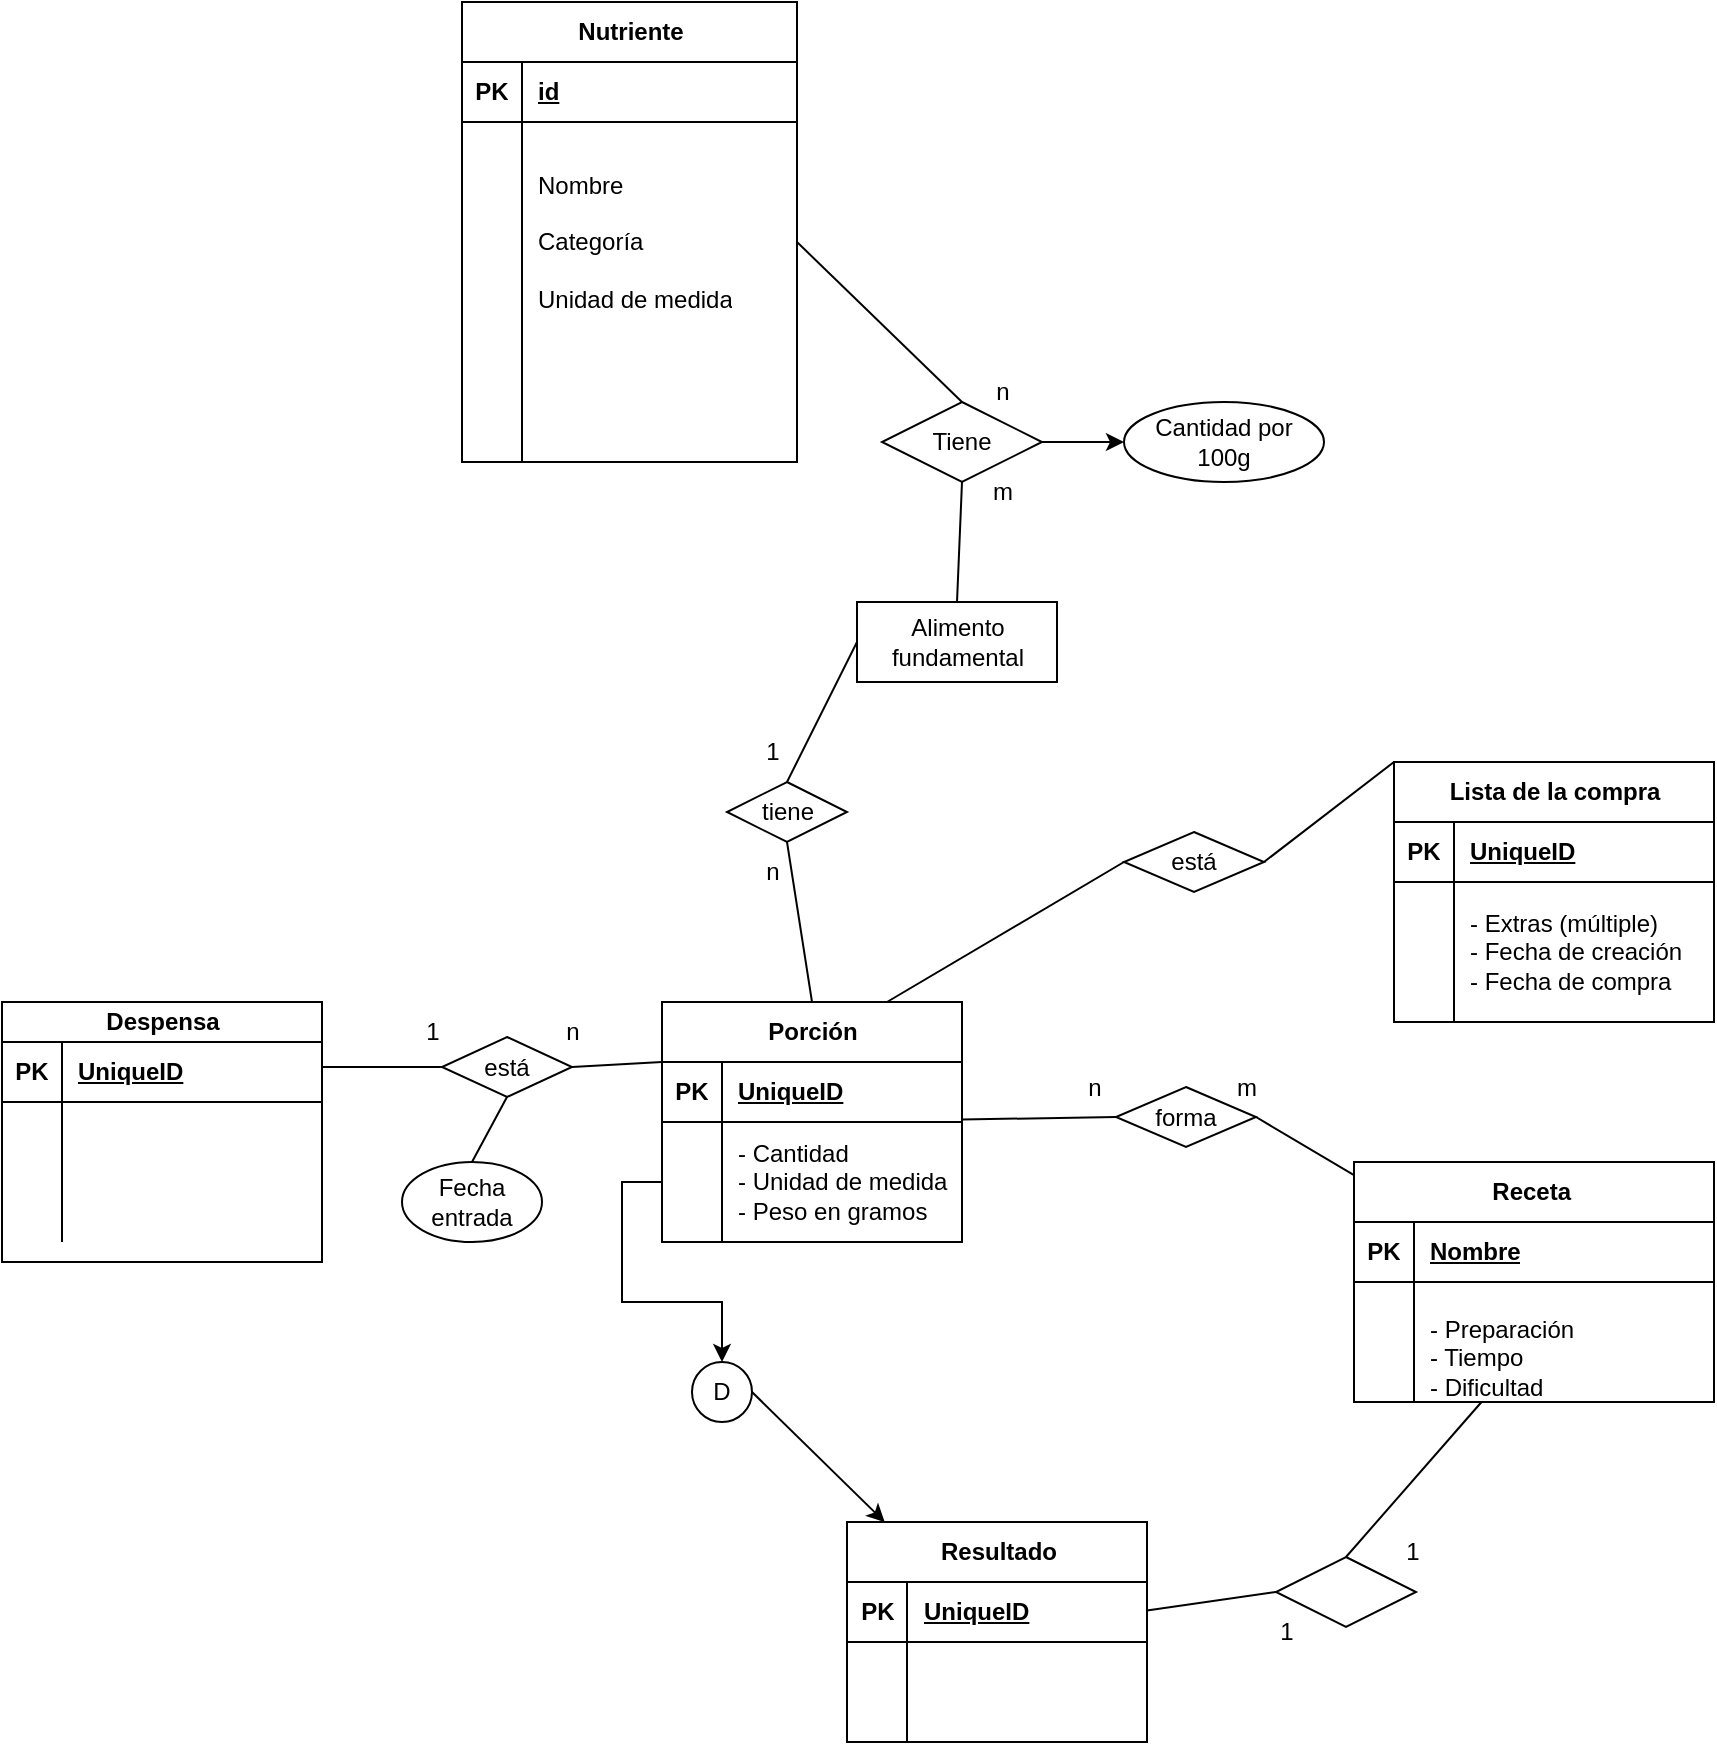 <mxfile version="22.1.5" type="device">
  <diagram name="Página-1" id="xTIrNVlSx1Ji1RsFhHm7">
    <mxGraphModel dx="1781" dy="1786" grid="1" gridSize="10" guides="1" tooltips="1" connect="1" arrows="1" fold="1" page="1" pageScale="1" pageWidth="827" pageHeight="1169" math="0" shadow="0">
      <root>
        <mxCell id="0" />
        <mxCell id="1" parent="0" />
        <mxCell id="c2drC5668DIk2M-_3hR5-20" style="rounded=0;orthogonalLoop=1;jettySize=auto;html=1;entryX=0;entryY=0.5;entryDx=0;entryDy=0;endArrow=none;endFill=0;" parent="1" source="hJ4_n9fYIYqjUkPoMNpg-66" target="c2drC5668DIk2M-_3hR5-19" edge="1">
          <mxGeometry relative="1" as="geometry" />
        </mxCell>
        <mxCell id="c2drC5668DIk2M-_3hR5-34" style="rounded=0;orthogonalLoop=1;jettySize=auto;html=1;exitX=0.5;exitY=0;exitDx=0;exitDy=0;entryX=0.5;entryY=1;entryDx=0;entryDy=0;endArrow=none;endFill=0;" parent="1" source="c2drC5668DIk2M-_3hR5-1" target="c2drC5668DIk2M-_3hR5-6" edge="1">
          <mxGeometry relative="1" as="geometry" />
        </mxCell>
        <mxCell id="hJ4_n9fYIYqjUkPoMNpg-89" style="rounded=0;orthogonalLoop=1;jettySize=auto;html=1;exitX=0;exitY=0.5;exitDx=0;exitDy=0;entryX=0.5;entryY=0;entryDx=0;entryDy=0;endArrow=none;endFill=0;" parent="1" source="c2drC5668DIk2M-_3hR5-1" target="hJ4_n9fYIYqjUkPoMNpg-88" edge="1">
          <mxGeometry relative="1" as="geometry" />
        </mxCell>
        <mxCell id="c2drC5668DIk2M-_3hR5-1" value="Alimento fundamental" style="whiteSpace=wrap;html=1;align=center;" parent="1" vertex="1">
          <mxGeometry x="257.5" y="180" width="100" height="40" as="geometry" />
        </mxCell>
        <mxCell id="Ia-MXTWX2ccG5Ajcz-1V-3" style="edgeStyle=orthogonalEdgeStyle;rounded=0;orthogonalLoop=1;jettySize=auto;html=1;exitX=1;exitY=0.5;exitDx=0;exitDy=0;" parent="1" source="c2drC5668DIk2M-_3hR5-6" target="Ia-MXTWX2ccG5Ajcz-1V-2" edge="1">
          <mxGeometry relative="1" as="geometry" />
        </mxCell>
        <mxCell id="c2drC5668DIk2M-_3hR5-6" value="Tiene" style="shape=rhombus;perimeter=rhombusPerimeter;whiteSpace=wrap;html=1;align=center;" parent="1" vertex="1">
          <mxGeometry x="270" y="80" width="80" height="40" as="geometry" />
        </mxCell>
        <mxCell id="c2drC5668DIk2M-_3hR5-10" value="n" style="text;html=1;align=center;verticalAlign=middle;resizable=0;points=[];autosize=1;strokeColor=none;fillColor=none;" parent="1" vertex="1">
          <mxGeometry x="315" y="60" width="30" height="30" as="geometry" />
        </mxCell>
        <mxCell id="c2drC5668DIk2M-_3hR5-11" value="m" style="text;html=1;align=center;verticalAlign=middle;resizable=0;points=[];autosize=1;strokeColor=none;fillColor=none;" parent="1" vertex="1">
          <mxGeometry x="315" y="110" width="30" height="30" as="geometry" />
        </mxCell>
        <mxCell id="c2drC5668DIk2M-_3hR5-21" style="rounded=0;orthogonalLoop=1;jettySize=auto;html=1;exitX=1;exitY=0.5;exitDx=0;exitDy=0;endArrow=none;endFill=0;" parent="1" source="c2drC5668DIk2M-_3hR5-19" target="hJ4_n9fYIYqjUkPoMNpg-53" edge="1">
          <mxGeometry relative="1" as="geometry">
            <mxPoint x="476" y="455" as="targetPoint" />
          </mxGeometry>
        </mxCell>
        <mxCell id="c2drC5668DIk2M-_3hR5-19" value="forma" style="shape=rhombus;perimeter=rhombusPerimeter;whiteSpace=wrap;html=1;align=center;" parent="1" vertex="1">
          <mxGeometry x="387" y="422.5" width="70" height="30" as="geometry" />
        </mxCell>
        <mxCell id="c2drC5668DIk2M-_3hR5-22" value="n" style="text;html=1;align=center;verticalAlign=middle;resizable=0;points=[];autosize=1;strokeColor=none;fillColor=none;" parent="1" vertex="1">
          <mxGeometry x="361" y="407.5" width="30" height="30" as="geometry" />
        </mxCell>
        <mxCell id="c2drC5668DIk2M-_3hR5-23" value="m" style="text;html=1;align=center;verticalAlign=middle;resizable=0;points=[];autosize=1;strokeColor=none;fillColor=none;" parent="1" vertex="1">
          <mxGeometry x="437" y="407.5" width="30" height="30" as="geometry" />
        </mxCell>
        <mxCell id="xt_DgVhSho2lv_pMH74G-26" style="rounded=0;orthogonalLoop=1;jettySize=auto;html=1;exitX=1;exitY=0.5;exitDx=0;exitDy=0;" parent="1" source="c2drC5668DIk2M-_3hR5-41" target="xt_DgVhSho2lv_pMH74G-19" edge="1">
          <mxGeometry relative="1" as="geometry" />
        </mxCell>
        <mxCell id="c2drC5668DIk2M-_3hR5-41" value="D" style="ellipse;whiteSpace=wrap;html=1;align=center;" parent="1" vertex="1">
          <mxGeometry x="175" y="560" width="30" height="30" as="geometry" />
        </mxCell>
        <mxCell id="xt_DgVhSho2lv_pMH74G-1" style="rounded=0;orthogonalLoop=1;jettySize=auto;html=1;exitX=0;exitY=0.5;exitDx=0;exitDy=0;entryX=0.75;entryY=0;entryDx=0;entryDy=0;endArrow=none;endFill=0;" parent="1" source="c2drC5668DIk2M-_3hR5-45" target="hJ4_n9fYIYqjUkPoMNpg-66" edge="1">
          <mxGeometry relative="1" as="geometry" />
        </mxCell>
        <mxCell id="xt_DgVhSho2lv_pMH74G-2" style="rounded=0;orthogonalLoop=1;jettySize=auto;html=1;exitX=1;exitY=0.5;exitDx=0;exitDy=0;entryX=0;entryY=0;entryDx=0;entryDy=0;endArrow=none;endFill=0;" parent="1" source="c2drC5668DIk2M-_3hR5-45" target="xt_DgVhSho2lv_pMH74G-10" edge="1">
          <mxGeometry relative="1" as="geometry">
            <mxPoint x="485.0" y="290" as="sourcePoint" />
            <mxPoint x="470" y="360" as="targetPoint" />
          </mxGeometry>
        </mxCell>
        <mxCell id="c2drC5668DIk2M-_3hR5-45" value="está" style="shape=rhombus;perimeter=rhombusPerimeter;whiteSpace=wrap;html=1;align=center;" parent="1" vertex="1">
          <mxGeometry x="391" y="295" width="70" height="30" as="geometry" />
        </mxCell>
        <mxCell id="c2drC5668DIk2M-_3hR5-82" style="rounded=0;orthogonalLoop=1;jettySize=auto;html=1;entryX=0;entryY=0.5;entryDx=0;entryDy=0;endArrow=none;endFill=0;" parent="1" source="xt_DgVhSho2lv_pMH74G-19" target="c2drC5668DIk2M-_3hR5-81" edge="1">
          <mxGeometry relative="1" as="geometry">
            <mxPoint x="252.5" y="640" as="sourcePoint" />
          </mxGeometry>
        </mxCell>
        <mxCell id="c2drC5668DIk2M-_3hR5-81" value="" style="shape=rhombus;perimeter=rhombusPerimeter;whiteSpace=wrap;html=1;align=center;" parent="1" vertex="1">
          <mxGeometry x="467" y="657.5" width="70" height="35" as="geometry" />
        </mxCell>
        <mxCell id="hJ4_n9fYIYqjUkPoMNpg-20" value="Nutriente" style="shape=table;startSize=30;container=1;collapsible=1;childLayout=tableLayout;fixedRows=1;rowLines=0;fontStyle=1;align=center;resizeLast=1;html=1;" parent="1" vertex="1">
          <mxGeometry x="60" y="-120" width="167.5" height="230" as="geometry" />
        </mxCell>
        <mxCell id="hJ4_n9fYIYqjUkPoMNpg-21" value="" style="shape=tableRow;horizontal=0;startSize=0;swimlaneHead=0;swimlaneBody=0;fillColor=none;collapsible=0;dropTarget=0;points=[[0,0.5],[1,0.5]];portConstraint=eastwest;top=0;left=0;right=0;bottom=1;" parent="hJ4_n9fYIYqjUkPoMNpg-20" vertex="1">
          <mxGeometry y="30" width="167.5" height="30" as="geometry" />
        </mxCell>
        <mxCell id="hJ4_n9fYIYqjUkPoMNpg-22" value="PK" style="shape=partialRectangle;connectable=0;fillColor=none;top=0;left=0;bottom=0;right=0;fontStyle=1;overflow=hidden;whiteSpace=wrap;html=1;" parent="hJ4_n9fYIYqjUkPoMNpg-21" vertex="1">
          <mxGeometry width="30" height="30" as="geometry">
            <mxRectangle width="30" height="30" as="alternateBounds" />
          </mxGeometry>
        </mxCell>
        <mxCell id="hJ4_n9fYIYqjUkPoMNpg-23" value="id" style="shape=partialRectangle;connectable=0;fillColor=none;top=0;left=0;bottom=0;right=0;align=left;spacingLeft=6;fontStyle=5;overflow=hidden;whiteSpace=wrap;html=1;" parent="hJ4_n9fYIYqjUkPoMNpg-21" vertex="1">
          <mxGeometry x="30" width="137.5" height="30" as="geometry">
            <mxRectangle width="137.5" height="30" as="alternateBounds" />
          </mxGeometry>
        </mxCell>
        <mxCell id="hJ4_n9fYIYqjUkPoMNpg-24" value="" style="shape=tableRow;horizontal=0;startSize=0;swimlaneHead=0;swimlaneBody=0;fillColor=none;collapsible=0;dropTarget=0;points=[[0,0.5],[1,0.5]];portConstraint=eastwest;top=0;left=0;right=0;bottom=0;" parent="hJ4_n9fYIYqjUkPoMNpg-20" vertex="1">
          <mxGeometry y="60" width="167.5" height="120" as="geometry" />
        </mxCell>
        <mxCell id="hJ4_n9fYIYqjUkPoMNpg-25" value="" style="shape=partialRectangle;connectable=0;fillColor=none;top=0;left=0;bottom=0;right=0;editable=1;overflow=hidden;whiteSpace=wrap;html=1;" parent="hJ4_n9fYIYqjUkPoMNpg-24" vertex="1">
          <mxGeometry width="30" height="120" as="geometry">
            <mxRectangle width="30" height="120" as="alternateBounds" />
          </mxGeometry>
        </mxCell>
        <mxCell id="hJ4_n9fYIYqjUkPoMNpg-26" value="Nombre&lt;br&gt;&lt;br&gt;Categoría&lt;br&gt;&lt;br&gt;Unidad de medida" style="shape=partialRectangle;connectable=0;fillColor=none;top=0;left=0;bottom=0;right=0;align=left;spacingLeft=6;overflow=hidden;whiteSpace=wrap;html=1;" parent="hJ4_n9fYIYqjUkPoMNpg-24" vertex="1">
          <mxGeometry x="30" width="137.5" height="120" as="geometry">
            <mxRectangle width="137.5" height="120" as="alternateBounds" />
          </mxGeometry>
        </mxCell>
        <mxCell id="hJ4_n9fYIYqjUkPoMNpg-27" value="" style="shape=tableRow;horizontal=0;startSize=0;swimlaneHead=0;swimlaneBody=0;fillColor=none;collapsible=0;dropTarget=0;points=[[0,0.5],[1,0.5]];portConstraint=eastwest;top=0;left=0;right=0;bottom=0;" parent="hJ4_n9fYIYqjUkPoMNpg-20" vertex="1">
          <mxGeometry y="180" width="167.5" height="30" as="geometry" />
        </mxCell>
        <mxCell id="hJ4_n9fYIYqjUkPoMNpg-28" value="" style="shape=partialRectangle;connectable=0;fillColor=none;top=0;left=0;bottom=0;right=0;editable=1;overflow=hidden;whiteSpace=wrap;html=1;" parent="hJ4_n9fYIYqjUkPoMNpg-27" vertex="1">
          <mxGeometry width="30" height="30" as="geometry">
            <mxRectangle width="30" height="30" as="alternateBounds" />
          </mxGeometry>
        </mxCell>
        <mxCell id="hJ4_n9fYIYqjUkPoMNpg-29" value="" style="shape=partialRectangle;connectable=0;fillColor=none;top=0;left=0;bottom=0;right=0;align=left;spacingLeft=6;overflow=hidden;whiteSpace=wrap;html=1;" parent="hJ4_n9fYIYqjUkPoMNpg-27" vertex="1">
          <mxGeometry x="30" width="137.5" height="30" as="geometry">
            <mxRectangle width="137.5" height="30" as="alternateBounds" />
          </mxGeometry>
        </mxCell>
        <mxCell id="hJ4_n9fYIYqjUkPoMNpg-30" value="" style="shape=tableRow;horizontal=0;startSize=0;swimlaneHead=0;swimlaneBody=0;fillColor=none;collapsible=0;dropTarget=0;points=[[0,0.5],[1,0.5]];portConstraint=eastwest;top=0;left=0;right=0;bottom=0;" parent="hJ4_n9fYIYqjUkPoMNpg-20" vertex="1">
          <mxGeometry y="210" width="167.5" height="20" as="geometry" />
        </mxCell>
        <mxCell id="hJ4_n9fYIYqjUkPoMNpg-31" value="" style="shape=partialRectangle;connectable=0;fillColor=none;top=0;left=0;bottom=0;right=0;editable=1;overflow=hidden;whiteSpace=wrap;html=1;" parent="hJ4_n9fYIYqjUkPoMNpg-30" vertex="1">
          <mxGeometry width="30" height="20" as="geometry">
            <mxRectangle width="30" height="20" as="alternateBounds" />
          </mxGeometry>
        </mxCell>
        <mxCell id="hJ4_n9fYIYqjUkPoMNpg-32" value="" style="shape=partialRectangle;connectable=0;fillColor=none;top=0;left=0;bottom=0;right=0;align=left;spacingLeft=6;overflow=hidden;whiteSpace=wrap;html=1;" parent="hJ4_n9fYIYqjUkPoMNpg-30" vertex="1">
          <mxGeometry x="30" width="137.5" height="20" as="geometry">
            <mxRectangle width="137.5" height="20" as="alternateBounds" />
          </mxGeometry>
        </mxCell>
        <mxCell id="hJ4_n9fYIYqjUkPoMNpg-34" style="rounded=0;orthogonalLoop=1;jettySize=auto;html=1;exitX=1;exitY=0.5;exitDx=0;exitDy=0;entryX=0.5;entryY=0;entryDx=0;entryDy=0;endArrow=none;endFill=0;" parent="1" source="hJ4_n9fYIYqjUkPoMNpg-24" target="c2drC5668DIk2M-_3hR5-6" edge="1">
          <mxGeometry relative="1" as="geometry" />
        </mxCell>
        <mxCell id="hJ4_n9fYIYqjUkPoMNpg-53" value="Receta&amp;nbsp;" style="shape=table;startSize=30;container=1;collapsible=1;childLayout=tableLayout;fixedRows=1;rowLines=0;fontStyle=1;align=center;resizeLast=1;html=1;" parent="1" vertex="1">
          <mxGeometry x="506" y="460" width="180" height="120" as="geometry" />
        </mxCell>
        <mxCell id="hJ4_n9fYIYqjUkPoMNpg-54" value="" style="shape=tableRow;horizontal=0;startSize=0;swimlaneHead=0;swimlaneBody=0;fillColor=none;collapsible=0;dropTarget=0;points=[[0,0.5],[1,0.5]];portConstraint=eastwest;top=0;left=0;right=0;bottom=1;" parent="hJ4_n9fYIYqjUkPoMNpg-53" vertex="1">
          <mxGeometry y="30" width="180" height="30" as="geometry" />
        </mxCell>
        <mxCell id="hJ4_n9fYIYqjUkPoMNpg-55" value="PK" style="shape=partialRectangle;connectable=0;fillColor=none;top=0;left=0;bottom=0;right=0;fontStyle=1;overflow=hidden;whiteSpace=wrap;html=1;" parent="hJ4_n9fYIYqjUkPoMNpg-54" vertex="1">
          <mxGeometry width="30" height="30" as="geometry">
            <mxRectangle width="30" height="30" as="alternateBounds" />
          </mxGeometry>
        </mxCell>
        <mxCell id="hJ4_n9fYIYqjUkPoMNpg-56" value="Nombre" style="shape=partialRectangle;connectable=0;fillColor=none;top=0;left=0;bottom=0;right=0;align=left;spacingLeft=6;fontStyle=5;overflow=hidden;whiteSpace=wrap;html=1;" parent="hJ4_n9fYIYqjUkPoMNpg-54" vertex="1">
          <mxGeometry x="30" width="150" height="30" as="geometry">
            <mxRectangle width="150" height="30" as="alternateBounds" />
          </mxGeometry>
        </mxCell>
        <mxCell id="hJ4_n9fYIYqjUkPoMNpg-57" value="" style="shape=tableRow;horizontal=0;startSize=0;swimlaneHead=0;swimlaneBody=0;fillColor=none;collapsible=0;dropTarget=0;points=[[0,0.5],[1,0.5]];portConstraint=eastwest;top=0;left=0;right=0;bottom=0;" parent="hJ4_n9fYIYqjUkPoMNpg-53" vertex="1">
          <mxGeometry y="60" width="180" height="60" as="geometry" />
        </mxCell>
        <mxCell id="hJ4_n9fYIYqjUkPoMNpg-58" value="" style="shape=partialRectangle;connectable=0;fillColor=none;top=0;left=0;bottom=0;right=0;editable=1;overflow=hidden;whiteSpace=wrap;html=1;" parent="hJ4_n9fYIYqjUkPoMNpg-57" vertex="1">
          <mxGeometry width="30" height="60" as="geometry">
            <mxRectangle width="30" height="60" as="alternateBounds" />
          </mxGeometry>
        </mxCell>
        <mxCell id="hJ4_n9fYIYqjUkPoMNpg-59" value="&lt;div&gt;&lt;br&gt;&lt;/div&gt;&lt;div&gt;- Preparación&lt;/div&gt;&lt;div&gt;- Tiempo&lt;/div&gt;&lt;div&gt;- Dificultad&lt;/div&gt;" style="shape=partialRectangle;connectable=0;fillColor=none;top=0;left=0;bottom=0;right=0;align=left;spacingLeft=6;overflow=hidden;whiteSpace=wrap;html=1;" parent="hJ4_n9fYIYqjUkPoMNpg-57" vertex="1">
          <mxGeometry x="30" width="150" height="60" as="geometry">
            <mxRectangle width="150" height="60" as="alternateBounds" />
          </mxGeometry>
        </mxCell>
        <mxCell id="hJ4_n9fYIYqjUkPoMNpg-95" style="rounded=0;orthogonalLoop=1;jettySize=auto;html=1;exitX=0;exitY=0.25;exitDx=0;exitDy=0;entryX=1;entryY=0.5;entryDx=0;entryDy=0;endArrow=none;endFill=0;" parent="1" source="hJ4_n9fYIYqjUkPoMNpg-66" target="hJ4_n9fYIYqjUkPoMNpg-93" edge="1">
          <mxGeometry relative="1" as="geometry" />
        </mxCell>
        <mxCell id="hJ4_n9fYIYqjUkPoMNpg-66" value="Porción" style="shape=table;startSize=30;container=1;collapsible=1;childLayout=tableLayout;fixedRows=1;rowLines=0;fontStyle=1;align=center;resizeLast=1;html=1;" parent="1" vertex="1">
          <mxGeometry x="160" y="380" width="150" height="120" as="geometry">
            <mxRectangle x="375" y="-90" width="90" height="30" as="alternateBounds" />
          </mxGeometry>
        </mxCell>
        <mxCell id="hJ4_n9fYIYqjUkPoMNpg-67" value="" style="shape=tableRow;horizontal=0;startSize=0;swimlaneHead=0;swimlaneBody=0;fillColor=none;collapsible=0;dropTarget=0;points=[[0,0.5],[1,0.5]];portConstraint=eastwest;top=0;left=0;right=0;bottom=1;" parent="hJ4_n9fYIYqjUkPoMNpg-66" vertex="1">
          <mxGeometry y="30" width="150" height="30" as="geometry" />
        </mxCell>
        <mxCell id="hJ4_n9fYIYqjUkPoMNpg-68" value="PK" style="shape=partialRectangle;connectable=0;fillColor=none;top=0;left=0;bottom=0;right=0;fontStyle=1;overflow=hidden;whiteSpace=wrap;html=1;" parent="hJ4_n9fYIYqjUkPoMNpg-67" vertex="1">
          <mxGeometry width="30" height="30" as="geometry">
            <mxRectangle width="30" height="30" as="alternateBounds" />
          </mxGeometry>
        </mxCell>
        <mxCell id="hJ4_n9fYIYqjUkPoMNpg-69" value="UniqueID" style="shape=partialRectangle;connectable=0;fillColor=none;top=0;left=0;bottom=0;right=0;align=left;spacingLeft=6;fontStyle=5;overflow=hidden;whiteSpace=wrap;html=1;" parent="hJ4_n9fYIYqjUkPoMNpg-67" vertex="1">
          <mxGeometry x="30" width="120" height="30" as="geometry">
            <mxRectangle width="120" height="30" as="alternateBounds" />
          </mxGeometry>
        </mxCell>
        <mxCell id="hJ4_n9fYIYqjUkPoMNpg-70" value="" style="shape=tableRow;horizontal=0;startSize=0;swimlaneHead=0;swimlaneBody=0;fillColor=none;collapsible=0;dropTarget=0;points=[[0,0.5],[1,0.5]];portConstraint=eastwest;top=0;left=0;right=0;bottom=0;" parent="hJ4_n9fYIYqjUkPoMNpg-66" vertex="1">
          <mxGeometry y="60" width="150" height="60" as="geometry" />
        </mxCell>
        <mxCell id="hJ4_n9fYIYqjUkPoMNpg-71" value="" style="shape=partialRectangle;connectable=0;fillColor=none;top=0;left=0;bottom=0;right=0;editable=1;overflow=hidden;whiteSpace=wrap;html=1;" parent="hJ4_n9fYIYqjUkPoMNpg-70" vertex="1">
          <mxGeometry width="30" height="60" as="geometry">
            <mxRectangle width="30" height="60" as="alternateBounds" />
          </mxGeometry>
        </mxCell>
        <mxCell id="hJ4_n9fYIYqjUkPoMNpg-72" value="- Cantidad&lt;br&gt;- Unidad de medida&lt;br&gt;- Peso en gramos" style="shape=partialRectangle;connectable=0;fillColor=none;top=0;left=0;bottom=0;right=0;align=left;spacingLeft=6;overflow=hidden;whiteSpace=wrap;html=1;" parent="hJ4_n9fYIYqjUkPoMNpg-70" vertex="1">
          <mxGeometry x="30" width="120" height="60" as="geometry">
            <mxRectangle width="120" height="60" as="alternateBounds" />
          </mxGeometry>
        </mxCell>
        <mxCell id="hJ4_n9fYIYqjUkPoMNpg-90" style="rounded=0;orthogonalLoop=1;jettySize=auto;html=1;exitX=0.5;exitY=1;exitDx=0;exitDy=0;entryX=0.5;entryY=0;entryDx=0;entryDy=0;endArrow=none;endFill=0;" parent="1" source="hJ4_n9fYIYqjUkPoMNpg-88" target="hJ4_n9fYIYqjUkPoMNpg-66" edge="1">
          <mxGeometry relative="1" as="geometry" />
        </mxCell>
        <mxCell id="hJ4_n9fYIYqjUkPoMNpg-88" value="tiene" style="shape=rhombus;perimeter=rhombusPerimeter;whiteSpace=wrap;html=1;align=center;" parent="1" vertex="1">
          <mxGeometry x="192.5" y="270" width="60" height="30" as="geometry" />
        </mxCell>
        <mxCell id="hJ4_n9fYIYqjUkPoMNpg-91" value="1" style="text;html=1;align=center;verticalAlign=middle;resizable=0;points=[];autosize=1;strokeColor=none;fillColor=none;" parent="1" vertex="1">
          <mxGeometry x="200" y="240" width="30" height="30" as="geometry" />
        </mxCell>
        <mxCell id="hJ4_n9fYIYqjUkPoMNpg-92" value="n" style="text;html=1;align=center;verticalAlign=middle;resizable=0;points=[];autosize=1;strokeColor=none;fillColor=none;" parent="1" vertex="1">
          <mxGeometry x="200" y="300" width="30" height="30" as="geometry" />
        </mxCell>
        <mxCell id="hJ4_n9fYIYqjUkPoMNpg-96" style="rounded=0;orthogonalLoop=1;jettySize=auto;html=1;exitX=0;exitY=0.5;exitDx=0;exitDy=0;entryX=1;entryY=0.25;entryDx=0;entryDy=0;endArrow=none;endFill=0;" parent="1" source="hJ4_n9fYIYqjUkPoMNpg-93" target="hJ4_n9fYIYqjUkPoMNpg-81" edge="1">
          <mxGeometry relative="1" as="geometry" />
        </mxCell>
        <mxCell id="xt_DgVhSho2lv_pMH74G-57" style="rounded=0;orthogonalLoop=1;jettySize=auto;html=1;exitX=0.5;exitY=1;exitDx=0;exitDy=0;entryX=0.5;entryY=0;entryDx=0;entryDy=0;endArrow=none;endFill=0;" parent="1" source="hJ4_n9fYIYqjUkPoMNpg-93" target="xt_DgVhSho2lv_pMH74G-58" edge="1">
          <mxGeometry relative="1" as="geometry">
            <mxPoint x="70" y="460" as="targetPoint" />
          </mxGeometry>
        </mxCell>
        <mxCell id="hJ4_n9fYIYqjUkPoMNpg-93" value="está" style="shape=rhombus;perimeter=rhombusPerimeter;whiteSpace=wrap;html=1;align=center;" parent="1" vertex="1">
          <mxGeometry x="50" y="397.5" width="65" height="30" as="geometry" />
        </mxCell>
        <mxCell id="hJ4_n9fYIYqjUkPoMNpg-81" value="Despensa" style="shape=table;startSize=20;container=1;collapsible=1;childLayout=tableLayout;fixedRows=1;rowLines=0;fontStyle=1;align=center;resizeLast=1;html=1;" parent="1" vertex="1">
          <mxGeometry x="-170" y="380" width="160" height="130" as="geometry" />
        </mxCell>
        <mxCell id="hJ4_n9fYIYqjUkPoMNpg-82" value="" style="shape=tableRow;horizontal=0;startSize=0;swimlaneHead=0;swimlaneBody=0;fillColor=none;collapsible=0;dropTarget=0;points=[[0,0.5],[1,0.5]];portConstraint=eastwest;top=0;left=0;right=0;bottom=1;" parent="hJ4_n9fYIYqjUkPoMNpg-81" vertex="1">
          <mxGeometry y="20" width="160" height="30" as="geometry" />
        </mxCell>
        <mxCell id="hJ4_n9fYIYqjUkPoMNpg-83" value="PK" style="shape=partialRectangle;connectable=0;fillColor=none;top=0;left=0;bottom=0;right=0;fontStyle=1;overflow=hidden;whiteSpace=wrap;html=1;" parent="hJ4_n9fYIYqjUkPoMNpg-82" vertex="1">
          <mxGeometry width="30" height="30" as="geometry">
            <mxRectangle width="30" height="30" as="alternateBounds" />
          </mxGeometry>
        </mxCell>
        <mxCell id="hJ4_n9fYIYqjUkPoMNpg-84" value="UniqueID" style="shape=partialRectangle;connectable=0;fillColor=none;top=0;left=0;bottom=0;right=0;align=left;spacingLeft=6;fontStyle=5;overflow=hidden;whiteSpace=wrap;html=1;" parent="hJ4_n9fYIYqjUkPoMNpg-82" vertex="1">
          <mxGeometry x="30" width="130" height="30" as="geometry">
            <mxRectangle width="130" height="30" as="alternateBounds" />
          </mxGeometry>
        </mxCell>
        <mxCell id="hJ4_n9fYIYqjUkPoMNpg-85" value="" style="shape=tableRow;horizontal=0;startSize=0;swimlaneHead=0;swimlaneBody=0;fillColor=none;collapsible=0;dropTarget=0;points=[[0,0.5],[1,0.5]];portConstraint=eastwest;top=0;left=0;right=0;bottom=0;" parent="hJ4_n9fYIYqjUkPoMNpg-81" vertex="1">
          <mxGeometry y="50" width="160" height="70" as="geometry" />
        </mxCell>
        <mxCell id="hJ4_n9fYIYqjUkPoMNpg-86" value="" style="shape=partialRectangle;connectable=0;fillColor=none;top=0;left=0;bottom=0;right=0;editable=1;overflow=hidden;whiteSpace=wrap;html=1;" parent="hJ4_n9fYIYqjUkPoMNpg-85" vertex="1">
          <mxGeometry width="30" height="70" as="geometry">
            <mxRectangle width="30" height="70" as="alternateBounds" />
          </mxGeometry>
        </mxCell>
        <mxCell id="hJ4_n9fYIYqjUkPoMNpg-87" value="" style="shape=partialRectangle;connectable=0;fillColor=none;top=0;left=0;bottom=0;right=0;align=left;spacingLeft=6;overflow=hidden;whiteSpace=wrap;html=1;" parent="hJ4_n9fYIYqjUkPoMNpg-85" vertex="1">
          <mxGeometry x="30" width="130" height="70" as="geometry">
            <mxRectangle width="130" height="70" as="alternateBounds" />
          </mxGeometry>
        </mxCell>
        <mxCell id="xt_DgVhSho2lv_pMH74G-10" value="Lista de la compra" style="shape=table;startSize=30;container=1;collapsible=1;childLayout=tableLayout;fixedRows=1;rowLines=0;fontStyle=1;align=center;resizeLast=1;html=1;" parent="1" vertex="1">
          <mxGeometry x="526" y="260" width="160" height="130" as="geometry" />
        </mxCell>
        <mxCell id="xt_DgVhSho2lv_pMH74G-11" value="" style="shape=tableRow;horizontal=0;startSize=0;swimlaneHead=0;swimlaneBody=0;fillColor=none;collapsible=0;dropTarget=0;points=[[0,0.5],[1,0.5]];portConstraint=eastwest;top=0;left=0;right=0;bottom=1;" parent="xt_DgVhSho2lv_pMH74G-10" vertex="1">
          <mxGeometry y="30" width="160" height="30" as="geometry" />
        </mxCell>
        <mxCell id="xt_DgVhSho2lv_pMH74G-12" value="PK" style="shape=partialRectangle;connectable=0;fillColor=none;top=0;left=0;bottom=0;right=0;fontStyle=1;overflow=hidden;whiteSpace=wrap;html=1;" parent="xt_DgVhSho2lv_pMH74G-11" vertex="1">
          <mxGeometry width="30" height="30" as="geometry">
            <mxRectangle width="30" height="30" as="alternateBounds" />
          </mxGeometry>
        </mxCell>
        <mxCell id="xt_DgVhSho2lv_pMH74G-13" value="UniqueID" style="shape=partialRectangle;connectable=0;fillColor=none;top=0;left=0;bottom=0;right=0;align=left;spacingLeft=6;fontStyle=5;overflow=hidden;whiteSpace=wrap;html=1;" parent="xt_DgVhSho2lv_pMH74G-11" vertex="1">
          <mxGeometry x="30" width="130" height="30" as="geometry">
            <mxRectangle width="130" height="30" as="alternateBounds" />
          </mxGeometry>
        </mxCell>
        <mxCell id="xt_DgVhSho2lv_pMH74G-14" value="" style="shape=tableRow;horizontal=0;startSize=0;swimlaneHead=0;swimlaneBody=0;fillColor=none;collapsible=0;dropTarget=0;points=[[0,0.5],[1,0.5]];portConstraint=eastwest;top=0;left=0;right=0;bottom=0;" parent="xt_DgVhSho2lv_pMH74G-10" vertex="1">
          <mxGeometry y="60" width="160" height="70" as="geometry" />
        </mxCell>
        <mxCell id="xt_DgVhSho2lv_pMH74G-15" value="" style="shape=partialRectangle;connectable=0;fillColor=none;top=0;left=0;bottom=0;right=0;editable=1;overflow=hidden;whiteSpace=wrap;html=1;" parent="xt_DgVhSho2lv_pMH74G-14" vertex="1">
          <mxGeometry width="30" height="70" as="geometry">
            <mxRectangle width="30" height="70" as="alternateBounds" />
          </mxGeometry>
        </mxCell>
        <mxCell id="xt_DgVhSho2lv_pMH74G-16" value="- Extras (múltiple)&lt;br&gt;- Fecha de creación&lt;br&gt;- Fecha de compra" style="shape=partialRectangle;connectable=0;fillColor=none;top=0;left=0;bottom=0;right=0;align=left;spacingLeft=6;overflow=hidden;whiteSpace=wrap;html=1;" parent="xt_DgVhSho2lv_pMH74G-14" vertex="1">
          <mxGeometry x="30" width="130" height="70" as="geometry">
            <mxRectangle width="130" height="70" as="alternateBounds" />
          </mxGeometry>
        </mxCell>
        <mxCell id="xt_DgVhSho2lv_pMH74G-17" style="rounded=0;orthogonalLoop=1;jettySize=auto;html=1;exitX=0;exitY=0.5;exitDx=0;exitDy=0;entryX=0.5;entryY=0;entryDx=0;entryDy=0;edgeStyle=orthogonalEdgeStyle;" parent="1" source="hJ4_n9fYIYqjUkPoMNpg-70" target="c2drC5668DIk2M-_3hR5-41" edge="1">
          <mxGeometry relative="1" as="geometry" />
        </mxCell>
        <mxCell id="xt_DgVhSho2lv_pMH74G-18" style="rounded=0;orthogonalLoop=1;jettySize=auto;html=1;entryX=0.5;entryY=0;entryDx=0;entryDy=0;endArrow=none;endFill=0;" parent="1" source="hJ4_n9fYIYqjUkPoMNpg-57" target="c2drC5668DIk2M-_3hR5-81" edge="1">
          <mxGeometry relative="1" as="geometry">
            <mxPoint x="740" y="370" as="sourcePoint" />
          </mxGeometry>
        </mxCell>
        <mxCell id="xt_DgVhSho2lv_pMH74G-19" value="Resultado" style="shape=table;startSize=30;container=1;collapsible=1;childLayout=tableLayout;fixedRows=1;rowLines=0;fontStyle=1;align=center;resizeLast=1;html=1;" parent="1" vertex="1">
          <mxGeometry x="252.5" y="640" width="150" height="110" as="geometry">
            <mxRectangle x="375" y="-90" width="90" height="30" as="alternateBounds" />
          </mxGeometry>
        </mxCell>
        <mxCell id="xt_DgVhSho2lv_pMH74G-20" value="" style="shape=tableRow;horizontal=0;startSize=0;swimlaneHead=0;swimlaneBody=0;fillColor=none;collapsible=0;dropTarget=0;points=[[0,0.5],[1,0.5]];portConstraint=eastwest;top=0;left=0;right=0;bottom=1;" parent="xt_DgVhSho2lv_pMH74G-19" vertex="1">
          <mxGeometry y="30" width="150" height="30" as="geometry" />
        </mxCell>
        <mxCell id="xt_DgVhSho2lv_pMH74G-21" value="PK" style="shape=partialRectangle;connectable=0;fillColor=none;top=0;left=0;bottom=0;right=0;fontStyle=1;overflow=hidden;whiteSpace=wrap;html=1;" parent="xt_DgVhSho2lv_pMH74G-20" vertex="1">
          <mxGeometry width="30" height="30" as="geometry">
            <mxRectangle width="30" height="30" as="alternateBounds" />
          </mxGeometry>
        </mxCell>
        <mxCell id="xt_DgVhSho2lv_pMH74G-22" value="UniqueID" style="shape=partialRectangle;connectable=0;fillColor=none;top=0;left=0;bottom=0;right=0;align=left;spacingLeft=6;fontStyle=5;overflow=hidden;whiteSpace=wrap;html=1;" parent="xt_DgVhSho2lv_pMH74G-20" vertex="1">
          <mxGeometry x="30" width="120" height="30" as="geometry">
            <mxRectangle width="120" height="30" as="alternateBounds" />
          </mxGeometry>
        </mxCell>
        <mxCell id="xt_DgVhSho2lv_pMH74G-23" value="" style="shape=tableRow;horizontal=0;startSize=0;swimlaneHead=0;swimlaneBody=0;fillColor=none;collapsible=0;dropTarget=0;points=[[0,0.5],[1,0.5]];portConstraint=eastwest;top=0;left=0;right=0;bottom=0;" parent="xt_DgVhSho2lv_pMH74G-19" vertex="1">
          <mxGeometry y="60" width="150" height="50" as="geometry" />
        </mxCell>
        <mxCell id="xt_DgVhSho2lv_pMH74G-24" value="" style="shape=partialRectangle;connectable=0;fillColor=none;top=0;left=0;bottom=0;right=0;editable=1;overflow=hidden;whiteSpace=wrap;html=1;" parent="xt_DgVhSho2lv_pMH74G-23" vertex="1">
          <mxGeometry width="30" height="50" as="geometry">
            <mxRectangle width="30" height="50" as="alternateBounds" />
          </mxGeometry>
        </mxCell>
        <mxCell id="xt_DgVhSho2lv_pMH74G-25" value="" style="shape=partialRectangle;connectable=0;fillColor=none;top=0;left=0;bottom=0;right=0;align=left;spacingLeft=6;overflow=hidden;whiteSpace=wrap;html=1;" parent="xt_DgVhSho2lv_pMH74G-23" vertex="1">
          <mxGeometry x="30" width="120" height="50" as="geometry">
            <mxRectangle width="120" height="50" as="alternateBounds" />
          </mxGeometry>
        </mxCell>
        <mxCell id="xt_DgVhSho2lv_pMH74G-55" value="1" style="text;html=1;align=center;verticalAlign=middle;resizable=0;points=[];autosize=1;strokeColor=none;fillColor=none;" parent="1" vertex="1">
          <mxGeometry x="30" y="380" width="30" height="30" as="geometry" />
        </mxCell>
        <mxCell id="xt_DgVhSho2lv_pMH74G-56" value="n" style="text;html=1;align=center;verticalAlign=middle;resizable=0;points=[];autosize=1;strokeColor=none;fillColor=none;" parent="1" vertex="1">
          <mxGeometry x="100" y="380" width="30" height="30" as="geometry" />
        </mxCell>
        <mxCell id="xt_DgVhSho2lv_pMH74G-58" value="Fecha entrada" style="ellipse;whiteSpace=wrap;html=1;align=center;" parent="1" vertex="1">
          <mxGeometry x="30" y="460" width="70" height="40" as="geometry" />
        </mxCell>
        <mxCell id="OWj89Fe97tDLUFW2SxCa-3" value="1" style="text;html=1;align=center;verticalAlign=middle;resizable=0;points=[];autosize=1;strokeColor=none;fillColor=none;" parent="1" vertex="1">
          <mxGeometry x="520" y="640" width="30" height="30" as="geometry" />
        </mxCell>
        <mxCell id="OWj89Fe97tDLUFW2SxCa-4" value="1" style="text;html=1;align=center;verticalAlign=middle;resizable=0;points=[];autosize=1;strokeColor=none;fillColor=none;" parent="1" vertex="1">
          <mxGeometry x="457" y="680" width="30" height="30" as="geometry" />
        </mxCell>
        <mxCell id="Ia-MXTWX2ccG5Ajcz-1V-2" value="Cantidad por 100g" style="ellipse;whiteSpace=wrap;html=1;align=center;" parent="1" vertex="1">
          <mxGeometry x="391" y="80" width="100" height="40" as="geometry" />
        </mxCell>
      </root>
    </mxGraphModel>
  </diagram>
</mxfile>

